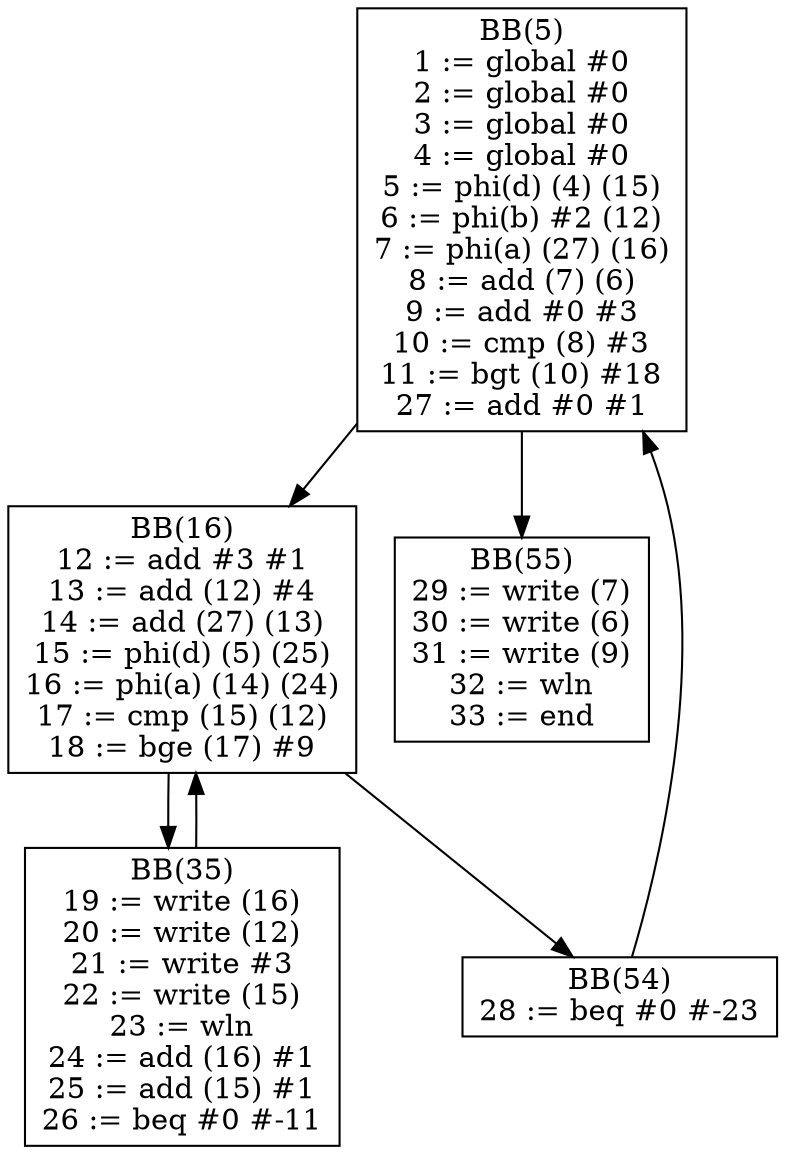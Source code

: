 digraph cfg {
BB5[shape = box, label = "BB(5)\n" + "1 := global #0\n" + "2 := global #0\n" + "3 := global #0\n" + "4 := global #0\n" + "5 := phi(d) (4) (15)\n" + "6 := phi(b) #2 (12)\n" + "7 := phi(a) (27) (16)\n" + "8 := add (7) (6)\n" + "9 := add #0 #3\n" + "10 := cmp (8) #3\n" + "11 := bgt (10) #18\n" + "27 := add #0 #1\n"];
BB16[shape = box, label = "BB(16)\n" + "12 := add #3 #1\n" + "13 := add (12) #4\n" + "14 := add (27) (13)\n" + "15 := phi(d) (5) (25)\n" + "16 := phi(a) (14) (24)\n" + "17 := cmp (15) (12)\n" + "18 := bge (17) #9\n"];
BB55[shape = box, label = "BB(55)\n" + "29 := write (7)\n" + "30 := write (6)\n" + "31 := write (9)\n" + "32 := wln\n" + "33 := end\n"];
BB35[shape = box, label = "BB(35)\n" + "19 := write (16)\n" + "20 := write (12)\n" + "21 := write #3\n" + "22 := write (15)\n" + "23 := wln\n" + "24 := add (16) #1\n" + "25 := add (15) #1\n" + "26 := beq #0 #-11\n"];
BB54[shape = box, label = "BB(54)\n" + "28 := beq #0 #-23\n"];
BB5 -> BB16;
BB5 -> BB55;
BB16 -> BB35;
BB16 -> BB54;
BB35 -> BB16;
BB54 -> BB5;
}
